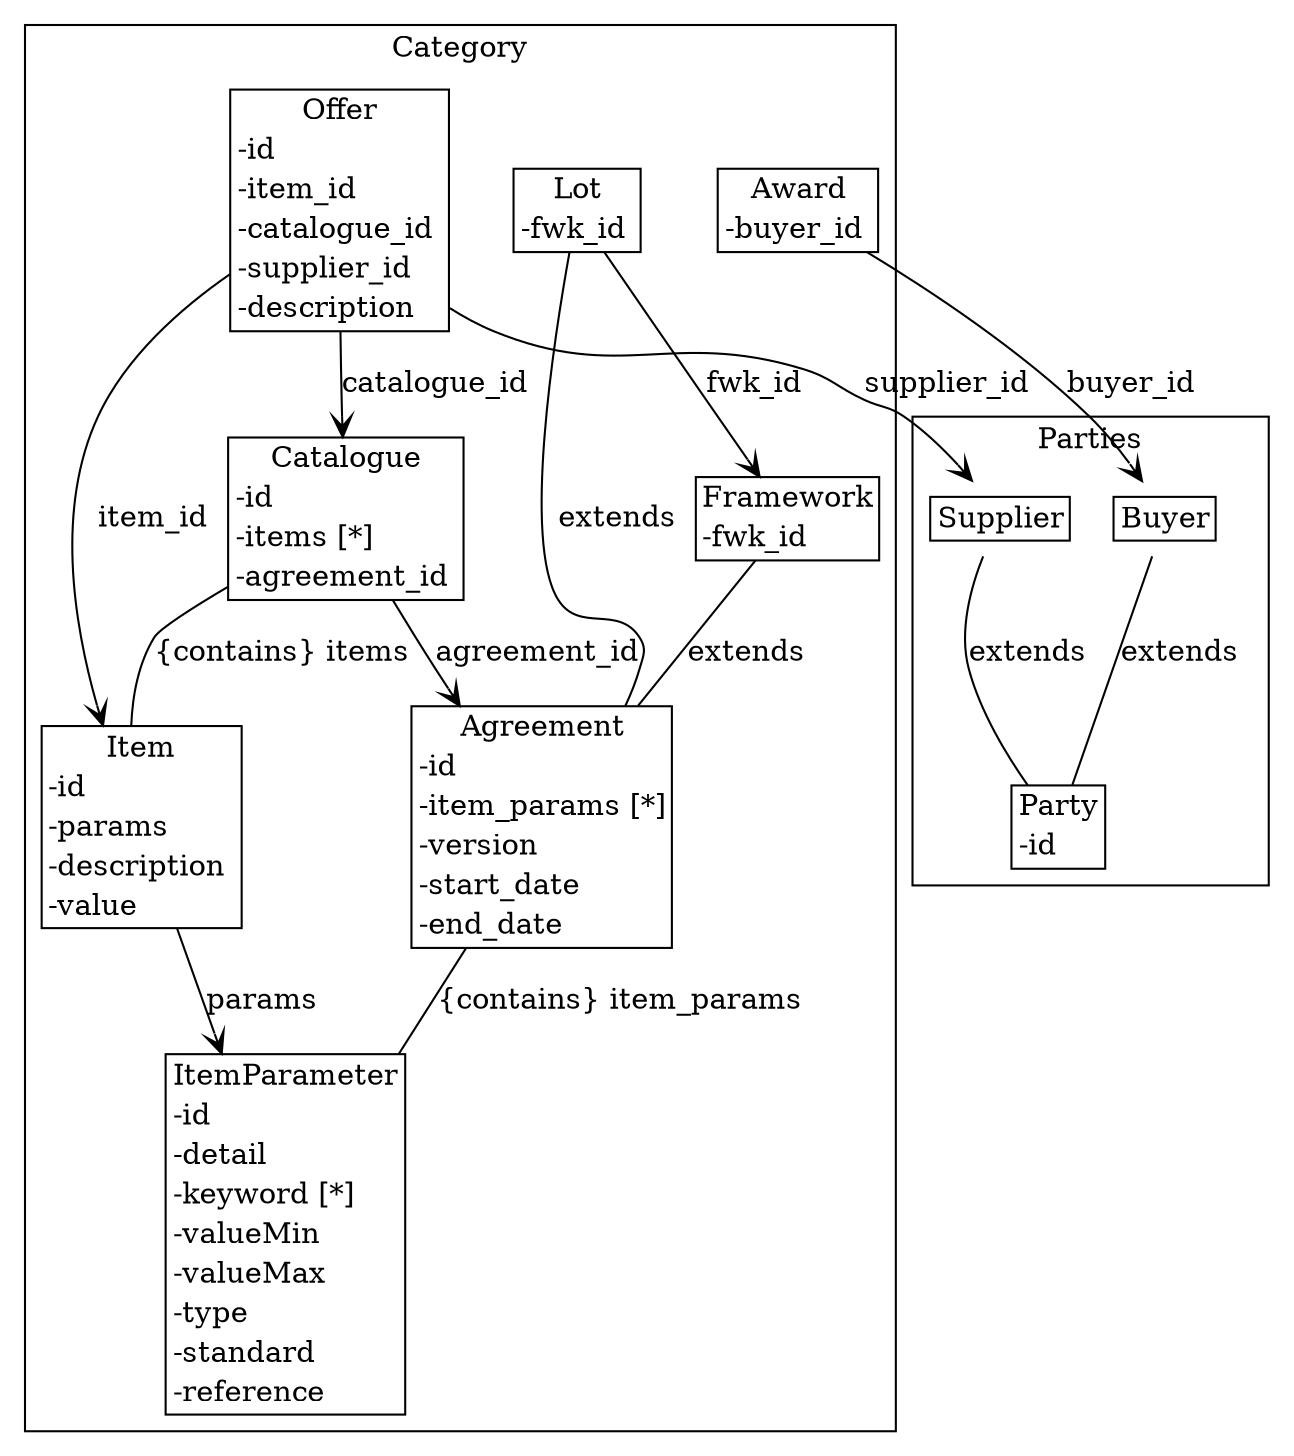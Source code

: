 strict digraph {
subgraph cluster_Category {
node [shape=plaintext margin=0];
label=Category;
"ItemParameter" [label=<<table BORDER="1" CELLBORDER="0" CELLSPACING="0"><TH><TD>ItemParameter</TD></TH><TR><TD ALIGN="LEFT">-id </TD></TR><TR><TD ALIGN="LEFT">-detail </TD></TR><TR><TD ALIGN="LEFT">-keyword [*]</TD></TR><TR><TD ALIGN="LEFT">-valueMin </TD></TR><TR><TD ALIGN="LEFT">-valueMax </TD></TR><TR><TD ALIGN="LEFT">-type </TD></TR><TR><TD ALIGN="LEFT">-standard </TD></TR><TR><TD ALIGN="LEFT">-reference </TD></TR></table>>];
"Agreement" [label=<<table BORDER="1" CELLBORDER="0" CELLSPACING="0"><TH><TD>Agreement</TD></TH><TR><TD ALIGN="LEFT">-id </TD></TR><TR><TD ALIGN="LEFT">-item_params [*]</TD></TR><TR><TD ALIGN="LEFT">-version </TD></TR><TR><TD ALIGN="LEFT">-start_date </TD></TR><TR><TD ALIGN="LEFT">-end_date </TD></TR></table>>];
"Framework" [label=<<table BORDER="1" CELLBORDER="0" CELLSPACING="0"><TH><TD>Framework</TD></TH><TR><TD ALIGN="LEFT">-fwk_id </TD></TR></table>>];
"Lot" [label=<<table BORDER="1" CELLBORDER="0" CELLSPACING="0"><TH><TD>Lot</TD></TH><TR><TD ALIGN="LEFT">-fwk_id </TD></TR></table>>];
"Item" [label=<<table BORDER="1" CELLBORDER="0" CELLSPACING="0"><TH><TD>Item</TD></TH><TR><TD ALIGN="LEFT">-id </TD></TR><TR><TD ALIGN="LEFT">-params </TD></TR><TR><TD ALIGN="LEFT">-description </TD></TR><TR><TD ALIGN="LEFT">-value </TD></TR></table>>];
"Catalogue" [label=<<table BORDER="1" CELLBORDER="0" CELLSPACING="0"><TH><TD>Catalogue</TD></TH><TR><TD ALIGN="LEFT">-id </TD></TR><TR><TD ALIGN="LEFT">-items [*]</TD></TR><TR><TD ALIGN="LEFT">-agreement_id </TD></TR></table>>];
"Offer" [label=<<table BORDER="1" CELLBORDER="0" CELLSPACING="0"><TH><TD>Offer</TD></TH><TR><TD ALIGN="LEFT">-id </TD></TR><TR><TD ALIGN="LEFT">-item_id </TD></TR><TR><TD ALIGN="LEFT">-catalogue_id </TD></TR><TR><TD ALIGN="LEFT">-supplier_id </TD></TR><TR><TD ALIGN="LEFT">-description </TD></TR></table>>];
"Award" [label=<<table BORDER="1" CELLBORDER="0" CELLSPACING="0"><TH><TD>Award</TD></TH><TR><TD ALIGN="LEFT">-buyer_id </TD></TR></table>>];
}
subgraph cluster_Parties {
node [shape=plaintext margin=0];
label=Parties;
"Party" [label=<<table BORDER="1" CELLBORDER="0" CELLSPACING="0"><TH><TD>Party</TD></TH><TR><TD ALIGN="LEFT">-id </TD></TR></table>>];
"Supplier" [label=<<table BORDER="1" CELLBORDER="0" CELLSPACING="0"><TH><TD>Supplier</TD></TH></table>>];
"Buyer" [label=<<table BORDER="1" CELLBORDER="0" CELLSPACING="0"><TH><TD>Buyer</TD></TH></table>>];
}
"Agreement" -> "ItemParameter" [label="{contains} item_params" arrowhead = "none" arrowtail = "diamond" ];
"Framework" -> "Agreement" [label="extends" arrowhead = "none" arrowtail = "normal" ];
"Lot" -> "Framework" [label="fwk_id" arrowhead = "open" arrowtail = "none" ];
"Lot" -> "Agreement" [label="extends" arrowhead = "none" arrowtail = "normal" ];
"Item" -> "ItemParameter" [label="params" arrowhead = "open" arrowtail = "none" ];
"Catalogue" -> "Item" [label="{contains} items" arrowhead = "none" arrowtail = "diamond" ];
"Catalogue" -> "Agreement" [label="agreement_id" arrowhead = "open" arrowtail = "none" ];
"Offer" -> "Item" [label="item_id" arrowhead = "open" arrowtail = "none" ];
"Offer" -> "Catalogue" [label="catalogue_id" arrowhead = "open" arrowtail = "none" ];
"Offer" -> "Supplier" [label="supplier_id" arrowhead = "open" arrowtail = "none" ];
"Award" -> "Buyer" [label="buyer_id" arrowhead = "open" arrowtail = "none" ];
"Supplier" -> "Party" [label="extends" arrowhead = "none" arrowtail = "normal" ];
"Buyer" -> "Party" [label="extends" arrowhead = "none" arrowtail = "normal" ];
}

